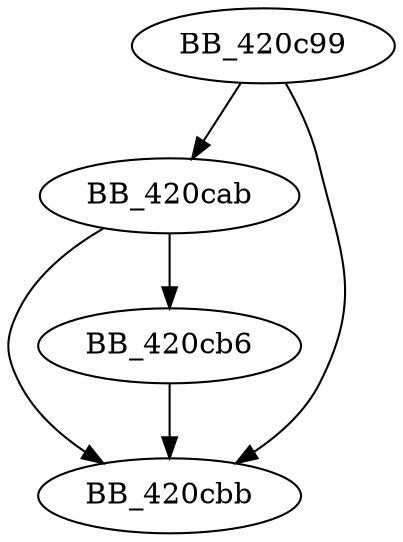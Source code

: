 DiGraph __abnormal_termination{
BB_420c99->BB_420cab
BB_420c99->BB_420cbb
BB_420cab->BB_420cb6
BB_420cab->BB_420cbb
BB_420cb6->BB_420cbb
}
